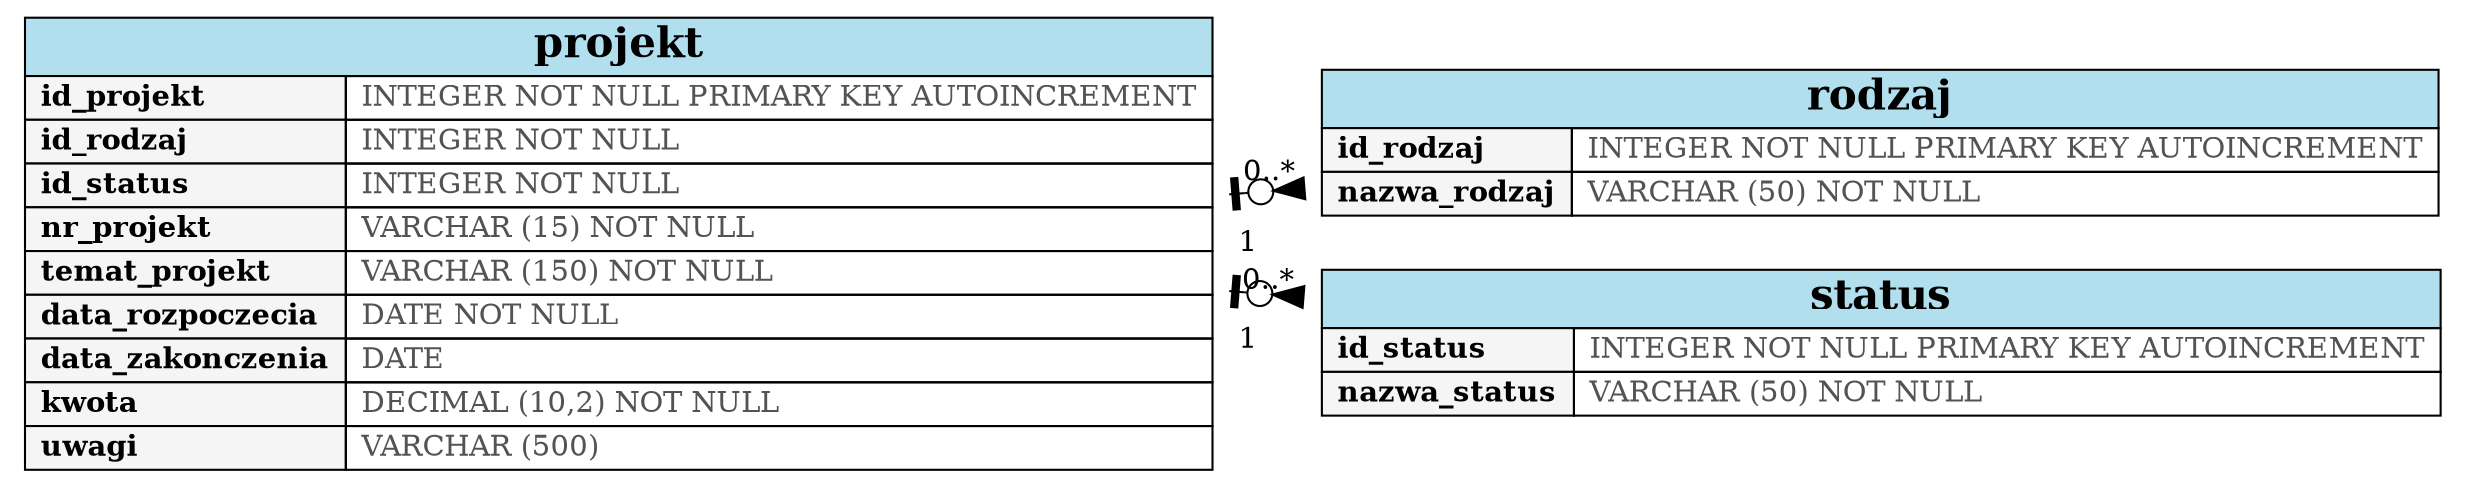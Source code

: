 /*
 * Graphviz of '<_io.TextIOWrapper name='<stdin>' mode='r' encoding='UTF-8'>', created 2022-01-09 12:01:52.220363
 * Generated from https://github.com/rm-hull/sql_graphviz
 */
digraph g { graph [ rankdir = "LR" ];

    "rodzaj" [
    shape=none
    label=<
      <table border="0" cellspacing="0" cellborder="1">
        <tr><td bgcolor="lightblue2" colspan="2"><font face="Times-bold" point-size="20"> rodzaj </font></td></tr>
        <tr><td bgcolor="grey96" align="left" port="id_rodzaj"><font face="Times-bold"> id_rodzaj </font></td><td align="left" port="id_rodzaj_right"><font color="#535353"> INTEGER NOT NULL PRIMARY KEY AUTOINCREMENT </font></td></tr>
        <tr><td bgcolor="grey96" align="left" port="nazwa_rodzaj"><font face="Times-bold"> nazwa_rodzaj </font></td><td align="left" port="nazwa_rodzaj_right"><font color="#535353"> VARCHAR (50) NOT NULL </font></td></tr>
      </table>
    >];

    "status" [
    shape=none
    label=<
      <table border="0" cellspacing="0" cellborder="1">
        <tr><td bgcolor="lightblue2" colspan="2"><font face="Times-bold" point-size="20"> status </font></td></tr>
        <tr><td bgcolor="grey96" align="left" port="id_status"><font face="Times-bold"> id_status </font></td><td align="left" port="id_status_right"><font color="#535353"> INTEGER NOT NULL PRIMARY KEY AUTOINCREMENT </font></td></tr>
        <tr><td bgcolor="grey96" align="left" port="nazwa_status"><font face="Times-bold"> nazwa_status </font></td><td align="left" port="nazwa_status_right"><font color="#535353"> VARCHAR (50) NOT NULL </font></td></tr>
      </table>
    >];

    "projekt" [
    shape=none
    label=<
      <table border="0" cellspacing="0" cellborder="1">
        <tr><td bgcolor="lightblue2" colspan="2"><font face="Times-bold" point-size="20"> projekt </font></td></tr>
        <tr><td bgcolor="grey96" align="left" port="id_projekt"><font face="Times-bold"> id_projekt </font></td><td align="left" port="id_projekt_right"><font color="#535353"> INTEGER NOT NULL PRIMARY KEY AUTOINCREMENT </font></td></tr>
        <tr><td bgcolor="grey96" align="left" port="id_rodzaj"><font face="Times-bold"> id_rodzaj </font></td><td align="left" port="id_rodzaj_right"><font color="#535353"> INTEGER NOT NULL </font></td></tr>
        <tr><td bgcolor="grey96" align="left" port="id_status"><font face="Times-bold"> id_status </font></td><td align="left" port="id_status_right"><font color="#535353"> INTEGER NOT NULL </font></td></tr>
        <tr><td bgcolor="grey96" align="left" port="nr_projekt"><font face="Times-bold"> nr_projekt </font></td><td align="left" port="nr_projekt_right"><font color="#535353"> VARCHAR (15) NOT NULL </font></td></tr>
        <tr><td bgcolor="grey96" align="left" port="temat_projekt"><font face="Times-bold"> temat_projekt </font></td><td align="left" port="temat_projekt_right"><font color="#535353"> VARCHAR (150) NOT NULL </font></td></tr>
        <tr><td bgcolor="grey96" align="left" port="data_rozpoczecia"><font face="Times-bold"> data_rozpoczecia </font></td><td align="left" port="data_rozpoczecia_right"><font color="#535353"> DATE NOT NULL </font></td></tr>
        <tr><td bgcolor="grey96" align="left" port="data_zakonczenia"><font face="Times-bold"> data_zakonczenia </font></td><td align="left" port="data_zakonczenia_right"><font color="#535353"> DATE </font></td></tr>
        <tr><td bgcolor="grey96" align="left" port="kwota"><font face="Times-bold"> kwota </font></td><td align="left" port="kwota_right"><font color="#535353"> DECIMAL (10,2) NOT NULL </font></td></tr>
        <tr><td bgcolor="grey96" align="left" port="uwagi"><font face="Times-bold"> uwagi </font></td><td align="left" port="uwagi_right"><font color="#535353"> VARCHAR (500) </font></td></tr>
      </table>
    >];

    "projekt" -> "status"       [ dir=both, taillabel="\n 1 \n", headlabel="\n 0..* \n", arrowtail="tee", arrowhead="invodot", arrowsize="1.5" ]
    "projekt" -> "rodzaj"       [ dir=both, taillabel="\n 1 \n", headlabel="\n 0..* \n", arrowtail="tee", arrowhead="invodot", arrowsize="1.5" ]
}
